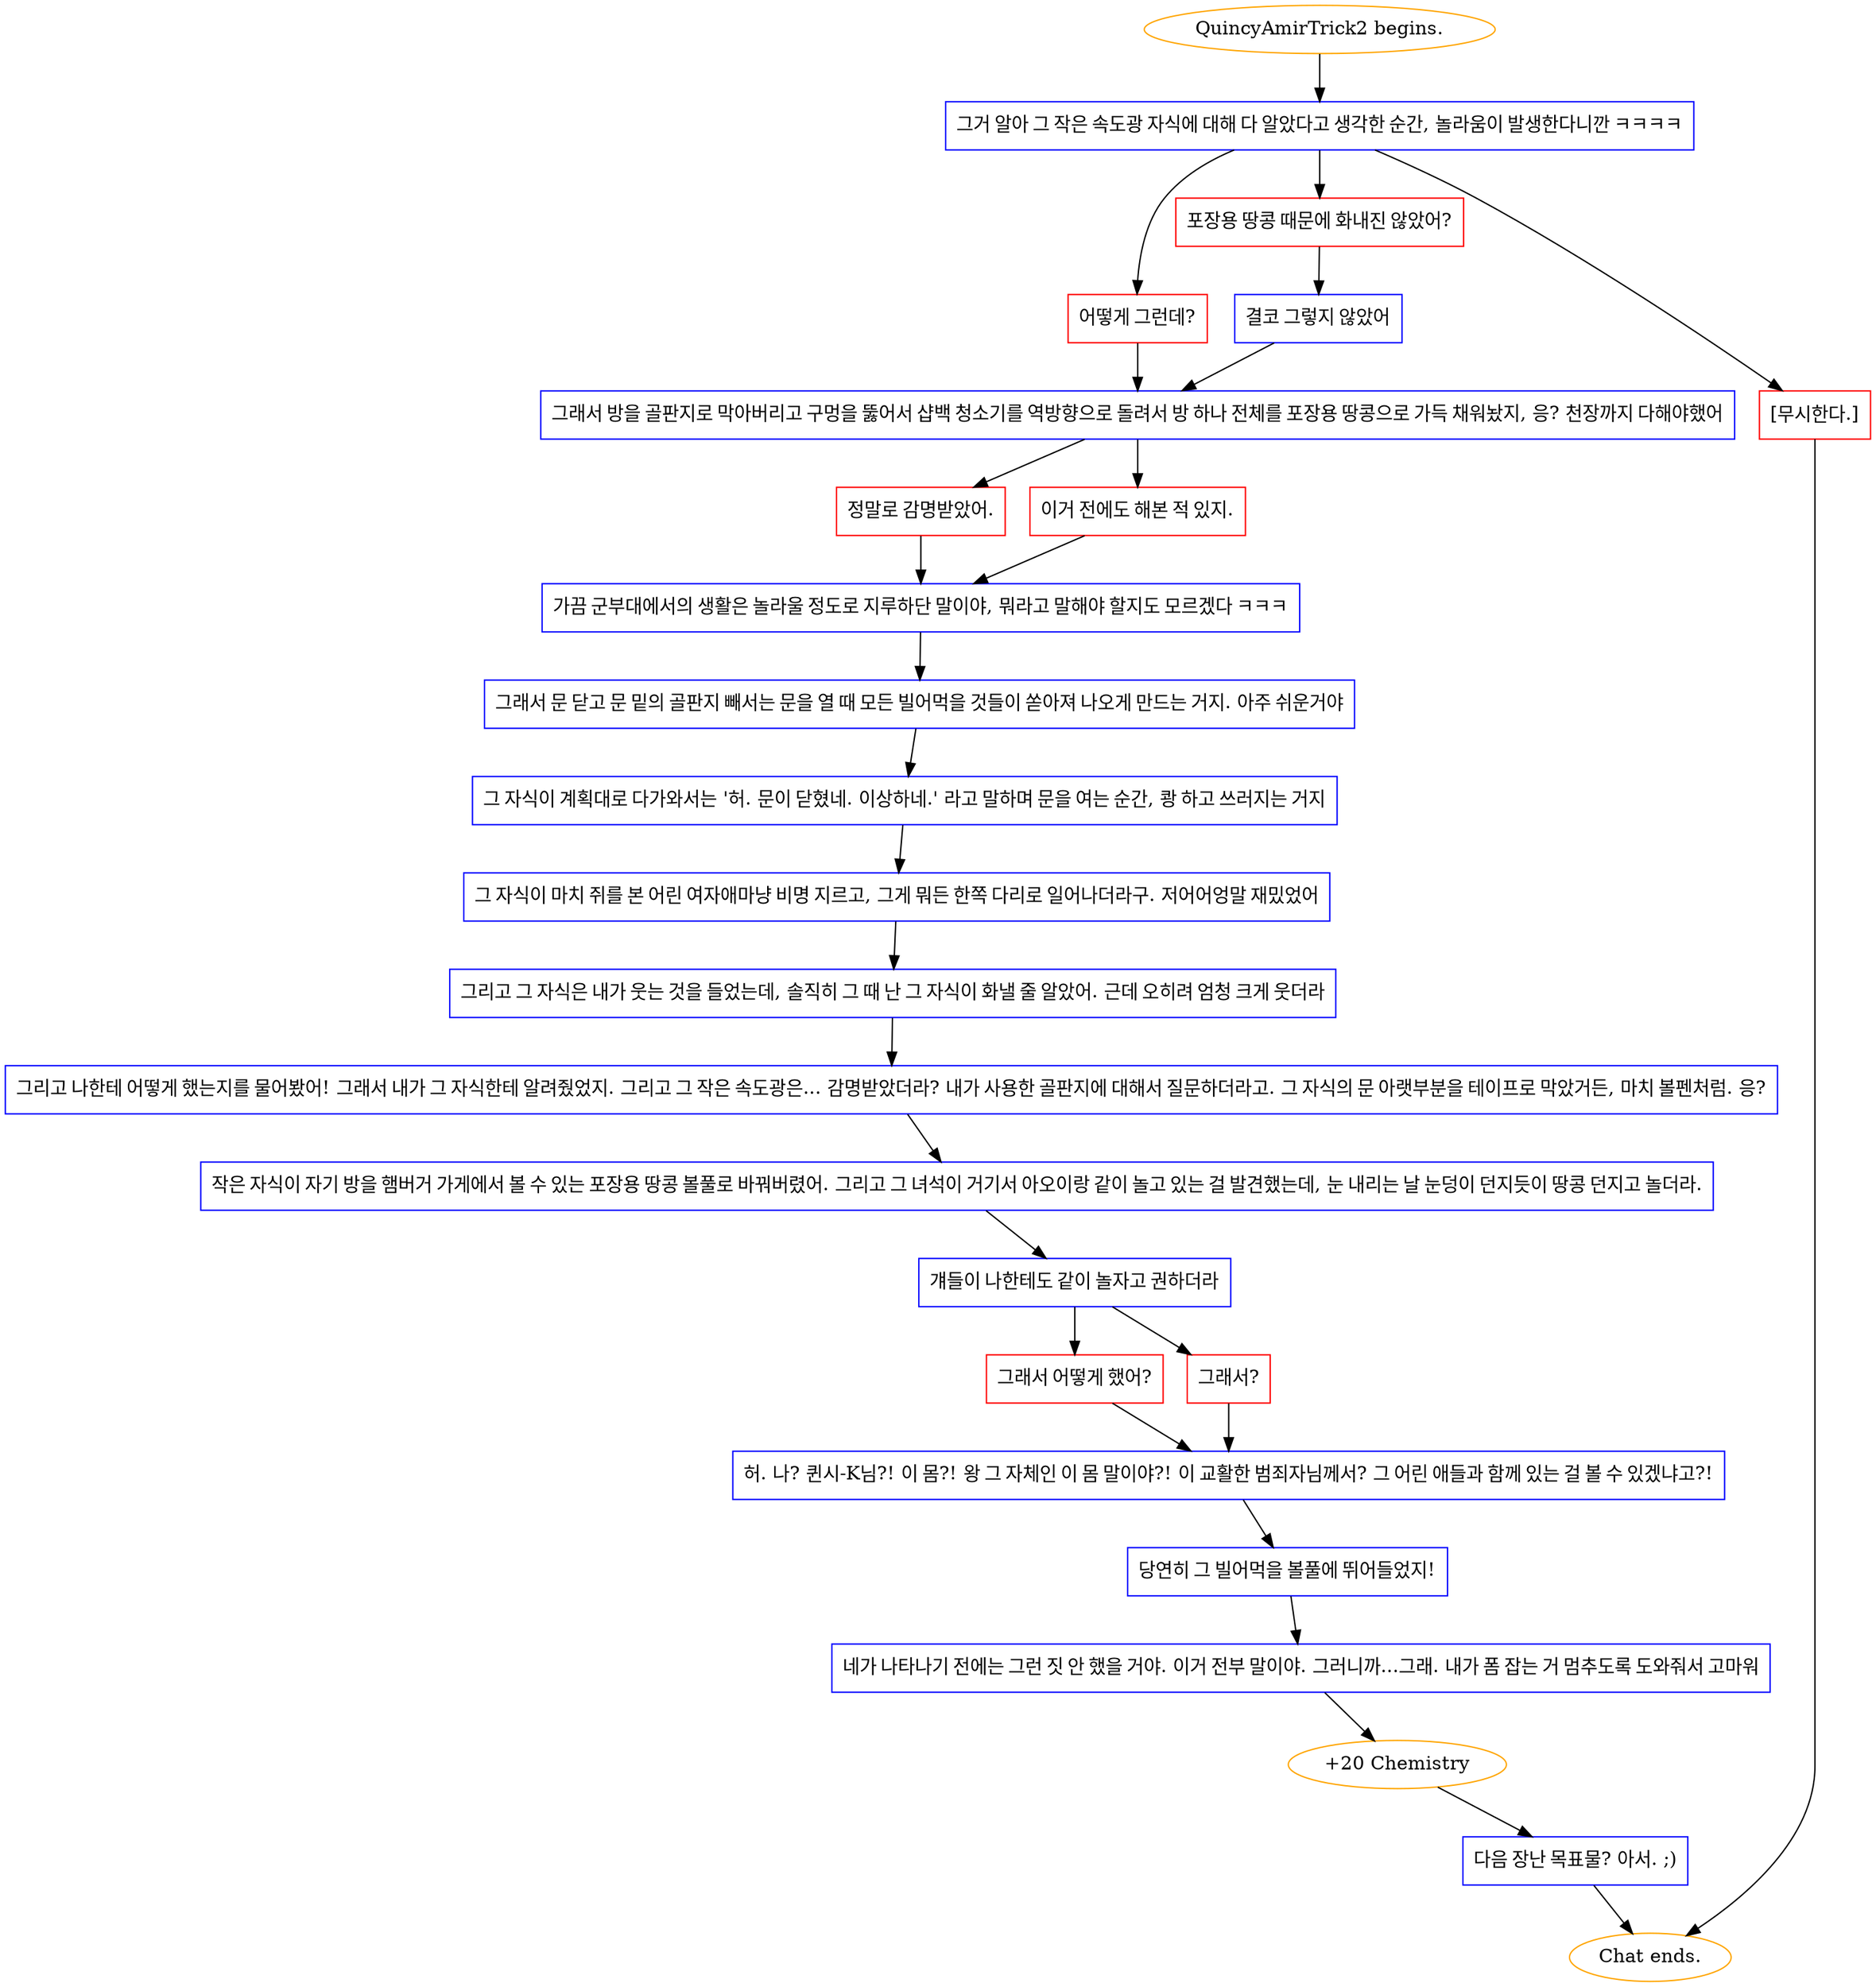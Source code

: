 digraph {
	"QuincyAmirTrick2 begins." [color=orange];
		"QuincyAmirTrick2 begins." -> j180989406;
	j180989406 [label="그거 알아 그 작은 속도광 자식에 대해 다 알았다고 생각한 순간, 놀라움이 발생한다니깐 ㅋㅋㅋㅋ",shape=box,color=blue];
		j180989406 -> j784856929;
		j180989406 -> j4047182251;
		j180989406 -> j3220779863;
	j784856929 [label="어떻게 그런데?",shape=box,color=red];
		j784856929 -> j2463265634;
	j4047182251 [label="포장용 땅콩 때문에 화내진 않았어?",shape=box,color=red];
		j4047182251 -> j3290653544;
	j3220779863 [label="[무시한다.]",shape=box,color=red];
		j3220779863 -> "Chat ends.";
	j2463265634 [label="그래서 방을 골판지로 막아버리고 구멍을 뚫어서 샵백 청소기를 역방향으로 돌려서 방 하나 전체를 포장용 땅콩으로 가득 채워놨지, 응? 천장까지 다해야했어",shape=box,color=blue];
		j2463265634 -> j4250068454;
		j2463265634 -> j85643207;
	j3290653544 [label="결코 그렇지 않았어",shape=box,color=blue];
		j3290653544 -> j2463265634;
	"Chat ends." [color=orange];
	j4250068454 [label="정말로 감명받았어.",shape=box,color=red];
		j4250068454 -> j1744632766;
	j85643207 [label="이거 전에도 해본 적 있지.",shape=box,color=red];
		j85643207 -> j1744632766;
	j1744632766 [label="가끔 군부대에서의 생활은 놀라울 정도로 지루하단 말이야, 뭐라고 말해야 할지도 모르겠다 ㅋㅋㅋ",shape=box,color=blue];
		j1744632766 -> j3647100678;
	j3647100678 [label="그래서 문 닫고 문 밑의 골판지 빼서는 문을 열 때 모든 빌어먹을 것들이 쏟아져 나오게 만드는 거지. 아주 쉬운거야",shape=box,color=blue];
		j3647100678 -> j3391267433;
	j3391267433 [label="그 자식이 계획대로 다가와서는 '허. 문이 닫혔네. 이상하네.' 라고 말하며 문을 여는 순간, 쾅 하고 쓰러지는 거지",shape=box,color=blue];
		j3391267433 -> j3653453075;
	j3653453075 [label="그 자식이 마치 쥐를 본 어린 여자애마냥 비명 지르고, 그게 뭐든 한쪽 다리로 일어나더라구. 저어어엉말 재밌었어",shape=box,color=blue];
		j3653453075 -> j1045103280;
	j1045103280 [label="그리고 그 자식은 내가 웃는 것을 들었는데, 솔직히 그 때 난 그 자식이 화낼 줄 알았어. 근데 오히려 엄청 크게 웃더라",shape=box,color=blue];
		j1045103280 -> j2192330250;
	j2192330250 [label="그리고 나한테 어떻게 했는지를 물어봤어! 그래서 내가 그 자식한테 알려줬었지. 그리고 그 작은 속도광은... 감명받았더라? 내가 사용한 골판지에 대해서 질문하더라고. 그 자식의 문 아랫부분을 테이프로 막았거든, 마치 볼펜처럼. 응?",shape=box,color=blue];
		j2192330250 -> j2836777509;
	j2836777509 [label="작은 자식이 자기 방을 햄버거 가게에서 볼 수 있는 포장용 땅콩 볼풀로 바꿔버렸어. 그리고 그 녀석이 거기서 아오이랑 같이 놀고 있는 걸 발견했는데, 눈 내리는 날 눈덩이 던지듯이 땅콩 던지고 놀더라.",shape=box,color=blue];
		j2836777509 -> j2391028693;
	j2391028693 [label="걔들이 나한테도 같이 놀자고 권하더라",shape=box,color=blue];
		j2391028693 -> j982174422;
		j2391028693 -> j3626517774;
	j982174422 [label="그래서 어떻게 했어?",shape=box,color=red];
		j982174422 -> j1712158070;
	j3626517774 [label="그래서?",shape=box,color=red];
		j3626517774 -> j1712158070;
	j1712158070 [label="허. 나? 퀸시-K님?! 이 몸?! 왕 그 자체인 이 몸 말이야?! 이 교활한 범죄자님께서? 그 어린 애들과 함께 있는 걸 볼 수 있겠냐고?!",shape=box,color=blue];
		j1712158070 -> j1483014868;
	j1483014868 [label="당연히 그 빌어먹을 볼풀에 뛰어들었지!",shape=box,color=blue];
		j1483014868 -> j3896468328;
	j3896468328 [label="네가 나타나기 전에는 그런 짓 안 했을 거야. 이거 전부 말이야. 그러니까...그래. 내가 폼 잡는 거 멈추도록 도와줘서 고마워",shape=box,color=blue];
		j3896468328 -> j2025409916;
	j2025409916 [label="+20 Chemistry",color=orange];
		j2025409916 -> j3423909415;
	j3423909415 [label="다음 장난 목표물? 아서. ;)",shape=box,color=blue];
		j3423909415 -> "Chat ends.";
}